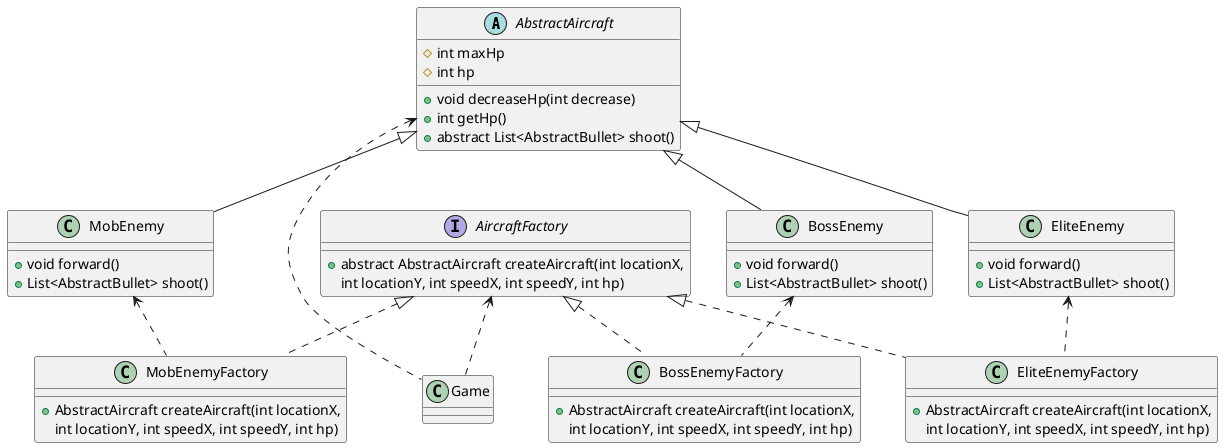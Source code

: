 @startuml
'https://plantuml.com/component-diagram

AbstractAircraft <.. Game
AircraftFactory <.. Game
abstract class AbstractAircraft{
# int maxHp
# int hp
+ void decreaseHp(int decrease)
+ int getHp()
+ abstract List<AbstractBullet> shoot()
}
interface AircraftFactory{
+ abstract AbstractAircraft createAircraft(int locationX,
int locationY, int speedX, int speedY, int hp)
}
class BossEnemy{
+ void forward()
+ List<AbstractBullet> shoot()
}
class EliteEnemy{
+ void forward()
+ List<AbstractBullet> shoot()
}
class MobEnemy{
+ void forward()
+ List<AbstractBullet> shoot()
}
AbstractAircraft <|-- BossEnemy
AbstractAircraft <|-- EliteEnemy
AbstractAircraft <|-- MobEnemy

class BossEnemyFactory{
+ AbstractAircraft createAircraft(int locationX,
int locationY, int speedX, int speedY, int hp)
}
class EliteEnemyFactory{
+ AbstractAircraft createAircraft(int locationX,
int locationY, int speedX, int speedY, int hp)
}
class MobEnemyFactory{
+ AbstractAircraft createAircraft(int locationX,
int locationY, int speedX, int speedY, int hp)
}

BossEnemy <.. BossEnemyFactory
EliteEnemy <.. EliteEnemyFactory
MobEnemy <.. MobEnemyFactory

AircraftFactory <|.. BossEnemyFactory
AircraftFactory <|.. EliteEnemyFactory
AircraftFactory <|.. MobEnemyFactory
@enduml